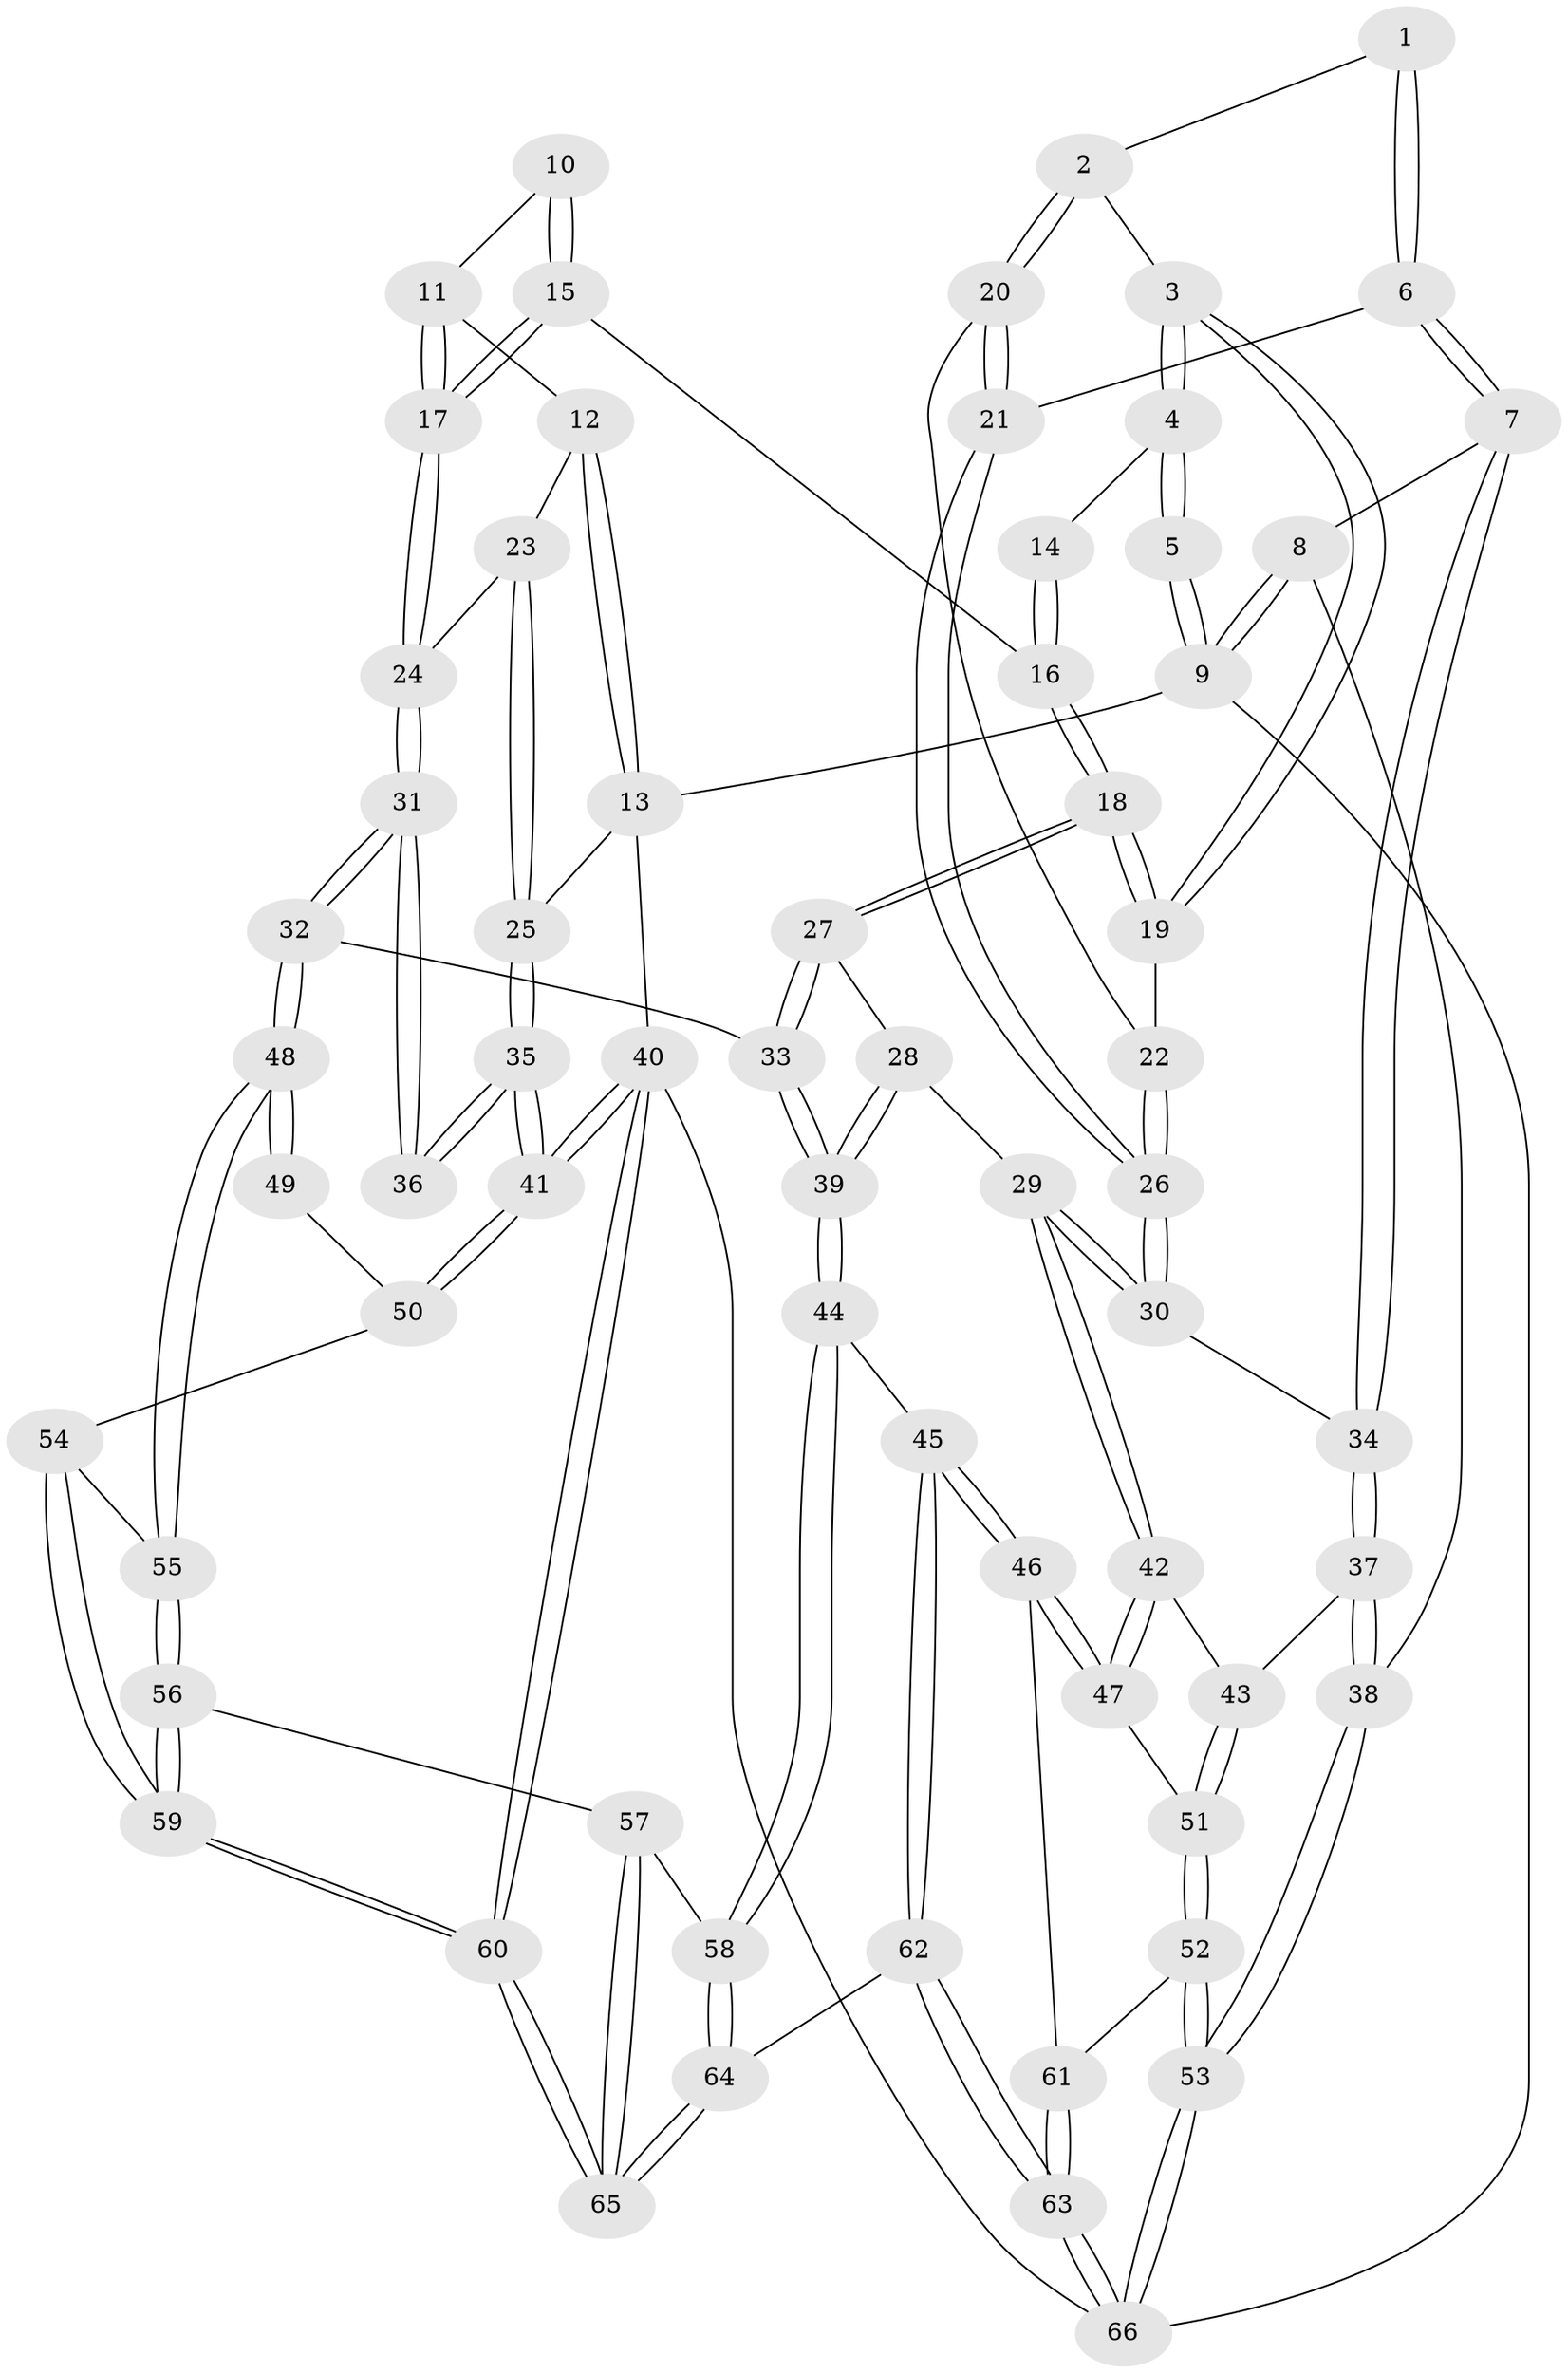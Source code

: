 // Generated by graph-tools (version 1.1) at 2025/03/03/09/25 03:03:22]
// undirected, 66 vertices, 162 edges
graph export_dot {
graph [start="1"]
  node [color=gray90,style=filled];
  1 [pos="+0.09412908093202606+0.0473268290508011"];
  2 [pos="+0.30126513512103553+0.09262397163436999"];
  3 [pos="+0.3707697651967859+0.05643848348598531"];
  4 [pos="+0.4439066230616664+0"];
  5 [pos="+0+0"];
  6 [pos="+0.03286553736271859+0.29333840736649597"];
  7 [pos="+0.014705655864205986+0.3018334712143708"];
  8 [pos="+0+0.2983590389487047"];
  9 [pos="+0+0"];
  10 [pos="+0.7362700937700978+0"];
  11 [pos="+0.7932083581767083+0"];
  12 [pos="+1+0"];
  13 [pos="+1+0"];
  14 [pos="+0.564724602250136+0"];
  15 [pos="+0.6350736478269132+0.3265347615676656"];
  16 [pos="+0.6165883587754609+0.3286385192996369"];
  17 [pos="+0.7610798035632539+0.329757180643715"];
  18 [pos="+0.6052122972060605+0.3333954471737134"];
  19 [pos="+0.4338294967963481+0.25623549989763167"];
  20 [pos="+0.13880487356644414+0.2587007325087087"];
  21 [pos="+0.08415428802275648+0.28587016307265734"];
  22 [pos="+0.36726635591599477+0.32598841526011946"];
  23 [pos="+0.8548266110272963+0.3046048921586035"];
  24 [pos="+0.7708031286958994+0.3349773939687893"];
  25 [pos="+1+0.35615773883841845"];
  26 [pos="+0.32522068240803315+0.46730902725708023"];
  27 [pos="+0.5992052286106209+0.34977973071437735"];
  28 [pos="+0.47920725869271746+0.5192544317463959"];
  29 [pos="+0.3377514574563661+0.5187913199075584"];
  30 [pos="+0.3320236653253865+0.512929430358543"];
  31 [pos="+0.8199951765100943+0.4827094943569202"];
  32 [pos="+0.7842100287631733+0.5947929385828122"];
  33 [pos="+0.6700458923625413+0.5945504276929452"];
  34 [pos="+0.1325984650066612+0.5416552015866534"];
  35 [pos="+1+0.4766113058650805"];
  36 [pos="+1+0.49073646925396663"];
  37 [pos="+0.10435575278761168+0.599439987759869"];
  38 [pos="+0+0.8488286203269652"];
  39 [pos="+0.5725703890461793+0.6363119626593685"];
  40 [pos="+1+1"];
  41 [pos="+1+0.5999946530711041"];
  42 [pos="+0.33087292381777217+0.6340283689791739"];
  43 [pos="+0.19969287738304753+0.6773667704533538"];
  44 [pos="+0.5418752654916235+0.7512899550389298"];
  45 [pos="+0.42046864846395204+0.7728781444924098"];
  46 [pos="+0.3806742722540349+0.7627705482949908"];
  47 [pos="+0.35804249188079046+0.7084392682605799"];
  48 [pos="+0.7967129234966898+0.6175725623118921"];
  49 [pos="+0.9028459433175949+0.6175530324137707"];
  50 [pos="+0.993931881782795+0.673626799465047"];
  51 [pos="+0.19785505662356495+0.7175995743043869"];
  52 [pos="+0.1796769233722681+0.8391659860300266"];
  53 [pos="+0+1"];
  54 [pos="+0.9283784134242357+0.7373139649318768"];
  55 [pos="+0.8040408778478759+0.6734028236160786"];
  56 [pos="+0.7580593517679707+0.787880000765919"];
  57 [pos="+0.6567542757703589+0.8250858788912959"];
  58 [pos="+0.607061013944212+0.8172032204832514"];
  59 [pos="+1+1"];
  60 [pos="+1+1"];
  61 [pos="+0.34080659438279026+0.7910847241324384"];
  62 [pos="+0.4624409893727436+1"];
  63 [pos="+0.3340905125470381+1"];
  64 [pos="+0.468178272009791+1"];
  65 [pos="+0.8447815332525584+1"];
  66 [pos="+0+1"];
  1 -- 2;
  1 -- 6;
  1 -- 6;
  2 -- 3;
  2 -- 20;
  2 -- 20;
  3 -- 4;
  3 -- 4;
  3 -- 19;
  3 -- 19;
  4 -- 5;
  4 -- 5;
  4 -- 14;
  5 -- 9;
  5 -- 9;
  6 -- 7;
  6 -- 7;
  6 -- 21;
  7 -- 8;
  7 -- 34;
  7 -- 34;
  8 -- 9;
  8 -- 9;
  8 -- 38;
  9 -- 13;
  9 -- 66;
  10 -- 11;
  10 -- 15;
  10 -- 15;
  11 -- 12;
  11 -- 17;
  11 -- 17;
  12 -- 13;
  12 -- 13;
  12 -- 23;
  13 -- 25;
  13 -- 40;
  14 -- 16;
  14 -- 16;
  15 -- 16;
  15 -- 17;
  15 -- 17;
  16 -- 18;
  16 -- 18;
  17 -- 24;
  17 -- 24;
  18 -- 19;
  18 -- 19;
  18 -- 27;
  18 -- 27;
  19 -- 22;
  20 -- 21;
  20 -- 21;
  20 -- 22;
  21 -- 26;
  21 -- 26;
  22 -- 26;
  22 -- 26;
  23 -- 24;
  23 -- 25;
  23 -- 25;
  24 -- 31;
  24 -- 31;
  25 -- 35;
  25 -- 35;
  26 -- 30;
  26 -- 30;
  27 -- 28;
  27 -- 33;
  27 -- 33;
  28 -- 29;
  28 -- 39;
  28 -- 39;
  29 -- 30;
  29 -- 30;
  29 -- 42;
  29 -- 42;
  30 -- 34;
  31 -- 32;
  31 -- 32;
  31 -- 36;
  31 -- 36;
  32 -- 33;
  32 -- 48;
  32 -- 48;
  33 -- 39;
  33 -- 39;
  34 -- 37;
  34 -- 37;
  35 -- 36;
  35 -- 36;
  35 -- 41;
  35 -- 41;
  37 -- 38;
  37 -- 38;
  37 -- 43;
  38 -- 53;
  38 -- 53;
  39 -- 44;
  39 -- 44;
  40 -- 41;
  40 -- 41;
  40 -- 60;
  40 -- 60;
  40 -- 66;
  41 -- 50;
  41 -- 50;
  42 -- 43;
  42 -- 47;
  42 -- 47;
  43 -- 51;
  43 -- 51;
  44 -- 45;
  44 -- 58;
  44 -- 58;
  45 -- 46;
  45 -- 46;
  45 -- 62;
  45 -- 62;
  46 -- 47;
  46 -- 47;
  46 -- 61;
  47 -- 51;
  48 -- 49;
  48 -- 49;
  48 -- 55;
  48 -- 55;
  49 -- 50;
  50 -- 54;
  51 -- 52;
  51 -- 52;
  52 -- 53;
  52 -- 53;
  52 -- 61;
  53 -- 66;
  53 -- 66;
  54 -- 55;
  54 -- 59;
  54 -- 59;
  55 -- 56;
  55 -- 56;
  56 -- 57;
  56 -- 59;
  56 -- 59;
  57 -- 58;
  57 -- 65;
  57 -- 65;
  58 -- 64;
  58 -- 64;
  59 -- 60;
  59 -- 60;
  60 -- 65;
  60 -- 65;
  61 -- 63;
  61 -- 63;
  62 -- 63;
  62 -- 63;
  62 -- 64;
  63 -- 66;
  63 -- 66;
  64 -- 65;
  64 -- 65;
}
